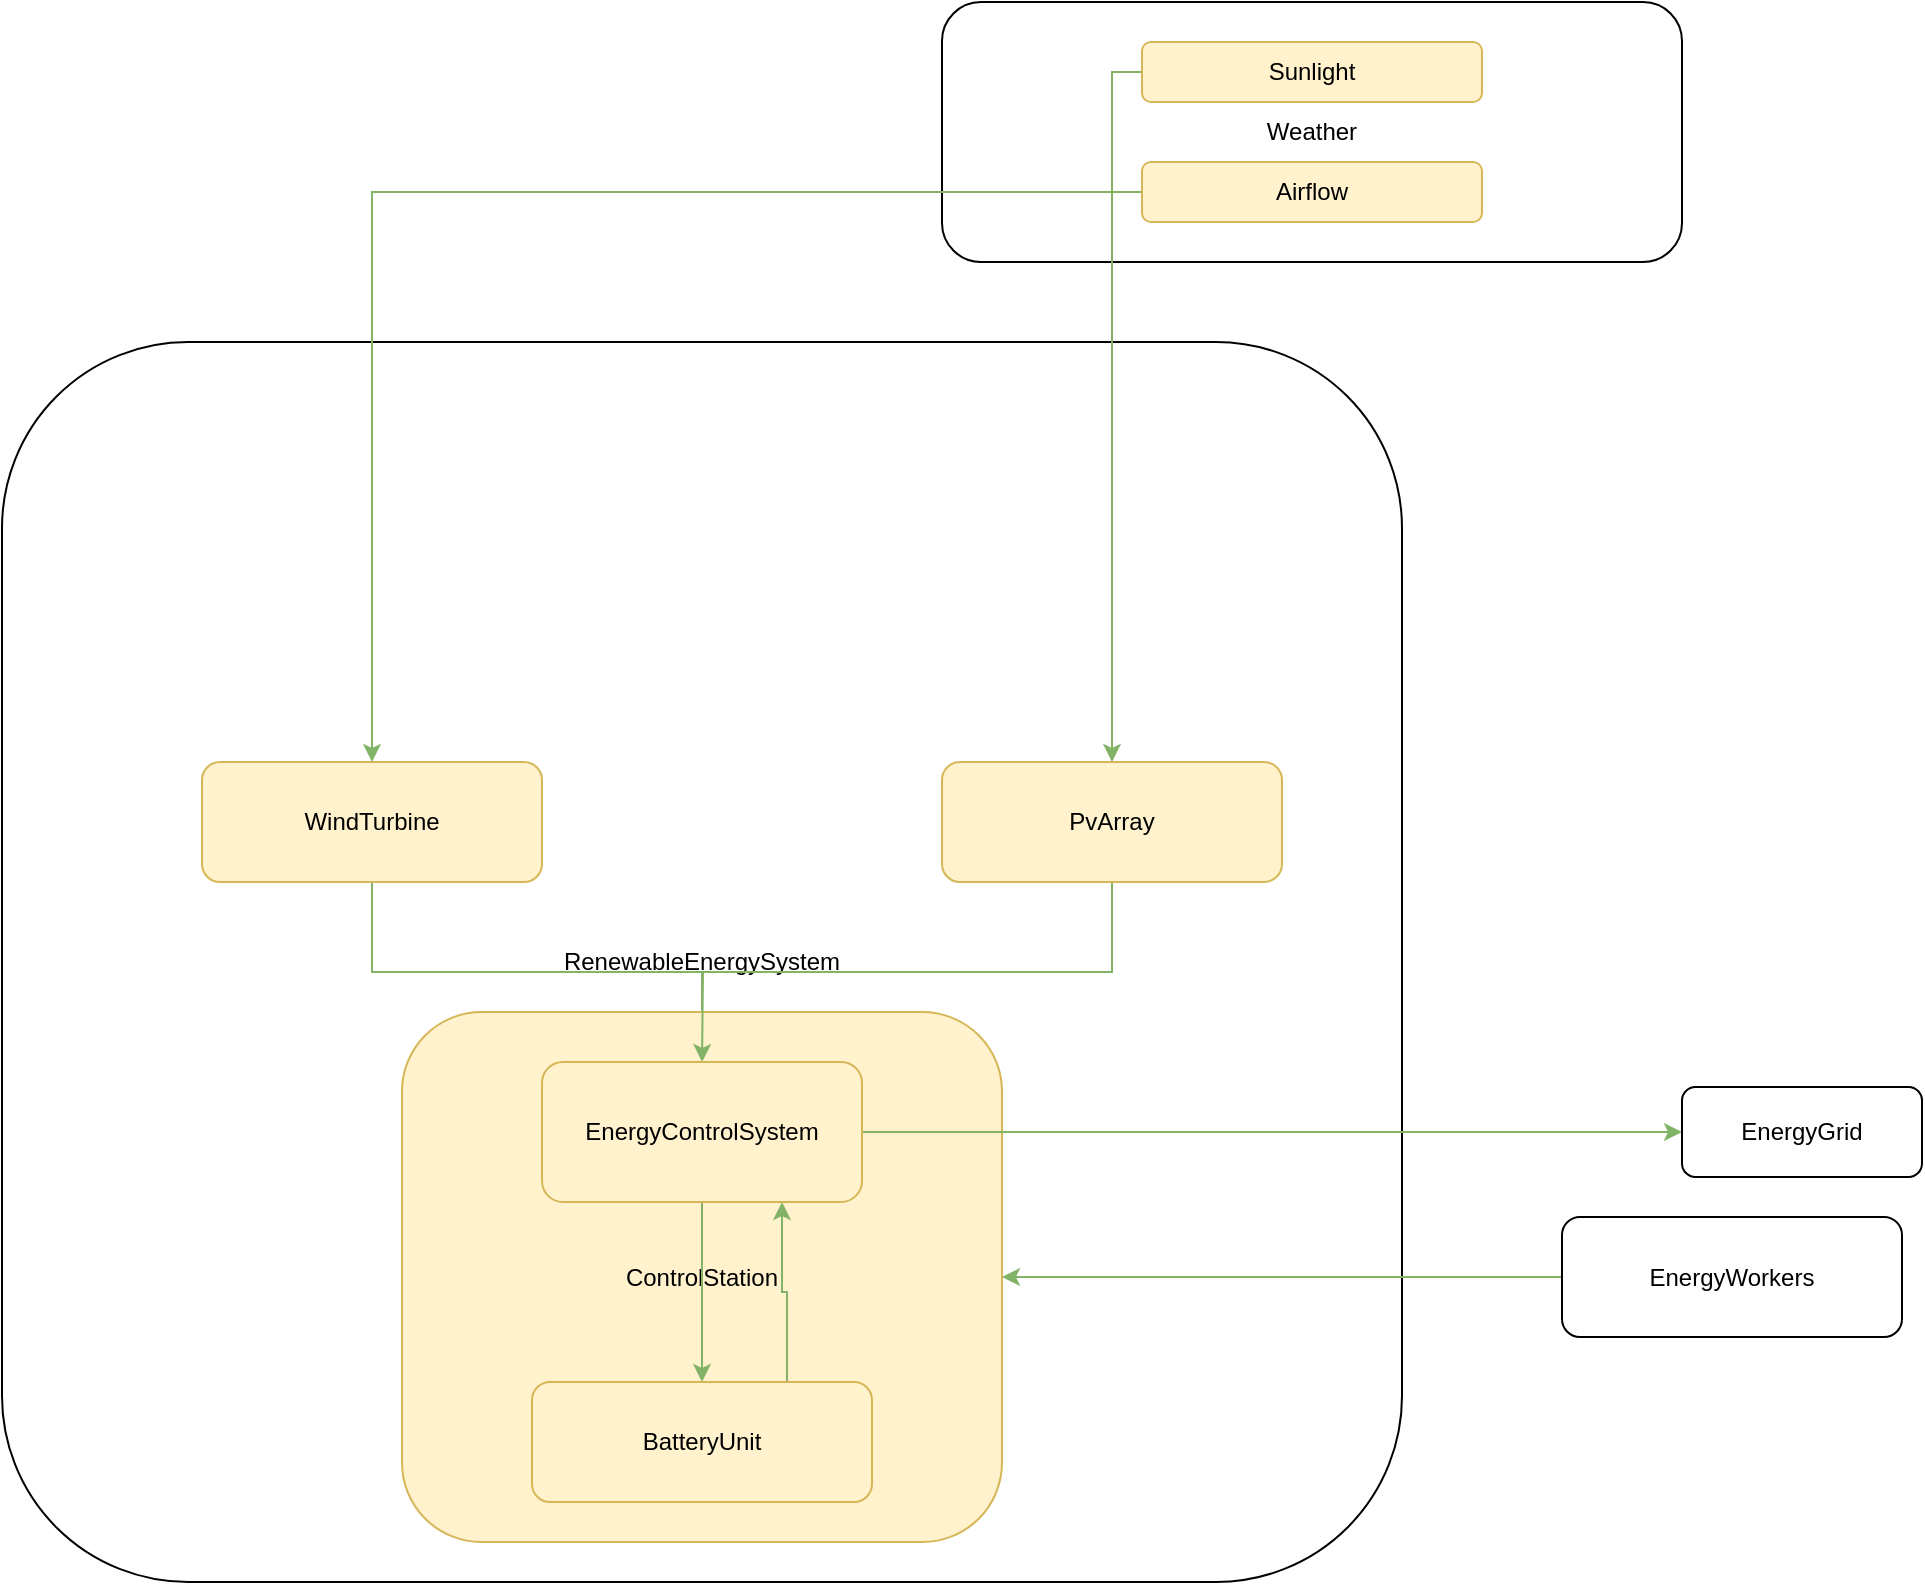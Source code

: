 <mxfile version="21.2.8" type="device">
  <diagram name="Page-1" id="8X54P3HSwJ-6q8zI583D">
    <mxGraphModel dx="2311" dy="887" grid="1" gridSize="10" guides="1" tooltips="1" connect="1" arrows="1" fold="1" page="1" pageScale="1" pageWidth="827" pageHeight="1169" math="0" shadow="0">
      <root>
        <mxCell id="0" />
        <mxCell id="1" parent="0" />
        <mxCell id="wvlKrmA-VmAKFRSAwAzV-1" value="RenewableEnergySystem" style="rounded=1;whiteSpace=wrap;html=1;" parent="1" vertex="1">
          <mxGeometry x="-110" y="250" width="700" height="620" as="geometry" />
        </mxCell>
        <mxCell id="wvlKrmA-VmAKFRSAwAzV-17" style="edgeStyle=orthogonalEdgeStyle;rounded=0;orthogonalLoop=1;jettySize=auto;html=1;exitX=0.5;exitY=1;exitDx=0;exitDy=0;fillColor=#d5e8d4;strokeColor=#82b366;" parent="1" source="wvlKrmA-VmAKFRSAwAzV-2" target="wvlKrmA-VmAKFRSAwAzV-4" edge="1">
          <mxGeometry relative="1" as="geometry" />
        </mxCell>
        <mxCell id="wvlKrmA-VmAKFRSAwAzV-2" value="PvArray" style="rounded=1;whiteSpace=wrap;html=1;fillColor=#fff2cc;strokeColor=#d6b656;" parent="1" vertex="1">
          <mxGeometry x="360" y="460" width="170" height="60" as="geometry" />
        </mxCell>
        <mxCell id="wvlKrmA-VmAKFRSAwAzV-6" value="ControlStation" style="rounded=1;whiteSpace=wrap;html=1;fillColor=#fff2cc;strokeColor=#d6b656;" parent="1" vertex="1">
          <mxGeometry x="90" y="585" width="300" height="265" as="geometry" />
        </mxCell>
        <mxCell id="wvlKrmA-VmAKFRSAwAzV-18" style="edgeStyle=orthogonalEdgeStyle;rounded=0;orthogonalLoop=1;jettySize=auto;html=1;exitX=0.5;exitY=1;exitDx=0;exitDy=0;fillColor=#d5e8d4;strokeColor=#82b366;" parent="1" source="wvlKrmA-VmAKFRSAwAzV-3" edge="1">
          <mxGeometry relative="1" as="geometry">
            <mxPoint x="240" y="610" as="targetPoint" />
          </mxGeometry>
        </mxCell>
        <mxCell id="wvlKrmA-VmAKFRSAwAzV-3" value="WindTurbine" style="rounded=1;whiteSpace=wrap;html=1;fillColor=#fff2cc;strokeColor=#d6b656;" parent="1" vertex="1">
          <mxGeometry x="-10" y="460" width="170" height="60" as="geometry" />
        </mxCell>
        <mxCell id="wvlKrmA-VmAKFRSAwAzV-19" style="edgeStyle=orthogonalEdgeStyle;rounded=0;orthogonalLoop=1;jettySize=auto;html=1;exitX=0.5;exitY=1;exitDx=0;exitDy=0;fillColor=#d5e8d4;strokeColor=#82b366;" parent="1" source="wvlKrmA-VmAKFRSAwAzV-4" target="wvlKrmA-VmAKFRSAwAzV-5" edge="1">
          <mxGeometry relative="1" as="geometry" />
        </mxCell>
        <mxCell id="wvlKrmA-VmAKFRSAwAzV-21" style="edgeStyle=orthogonalEdgeStyle;rounded=0;orthogonalLoop=1;jettySize=auto;html=1;exitX=1;exitY=0.5;exitDx=0;exitDy=0;fillColor=#d5e8d4;strokeColor=#82b366;" parent="1" source="wvlKrmA-VmAKFRSAwAzV-4" target="wvlKrmA-VmAKFRSAwAzV-22" edge="1">
          <mxGeometry relative="1" as="geometry">
            <mxPoint x="870" y="645" as="targetPoint" />
          </mxGeometry>
        </mxCell>
        <mxCell id="wvlKrmA-VmAKFRSAwAzV-4" value="EnergyControlSystem" style="rounded=1;whiteSpace=wrap;html=1;fillColor=#fff2cc;strokeColor=#d6b656;" parent="1" vertex="1">
          <mxGeometry x="160" y="610" width="160" height="70" as="geometry" />
        </mxCell>
        <mxCell id="wvlKrmA-VmAKFRSAwAzV-15" style="edgeStyle=orthogonalEdgeStyle;rounded=0;orthogonalLoop=1;jettySize=auto;html=1;exitX=0;exitY=0.5;exitDx=0;exitDy=0;entryX=1;entryY=0.5;entryDx=0;entryDy=0;fillColor=#d5e8d4;strokeColor=#82b366;" parent="1" source="wvlKrmA-VmAKFRSAwAzV-7" target="wvlKrmA-VmAKFRSAwAzV-6" edge="1">
          <mxGeometry relative="1" as="geometry" />
        </mxCell>
        <mxCell id="wvlKrmA-VmAKFRSAwAzV-7" value="EnergyWorkers" style="rounded=1;whiteSpace=wrap;html=1;" parent="1" vertex="1">
          <mxGeometry x="670" y="687.5" width="170" height="60" as="geometry" />
        </mxCell>
        <mxCell id="wvlKrmA-VmAKFRSAwAzV-8" value="Weather" style="rounded=1;whiteSpace=wrap;html=1;" parent="1" vertex="1">
          <mxGeometry x="360" y="80" width="370" height="130" as="geometry" />
        </mxCell>
        <mxCell id="wvlKrmA-VmAKFRSAwAzV-14" style="edgeStyle=orthogonalEdgeStyle;rounded=0;orthogonalLoop=1;jettySize=auto;html=1;entryX=0.5;entryY=0;entryDx=0;entryDy=0;fillColor=#d5e8d4;strokeColor=#82b366;" parent="1" source="wvlKrmA-VmAKFRSAwAzV-9" target="wvlKrmA-VmAKFRSAwAzV-3" edge="1">
          <mxGeometry relative="1" as="geometry" />
        </mxCell>
        <mxCell id="wvlKrmA-VmAKFRSAwAzV-9" value="Airflow" style="rounded=1;whiteSpace=wrap;html=1;fillColor=#fff2cc;strokeColor=#d6b656;" parent="1" vertex="1">
          <mxGeometry x="460" y="160" width="170" height="30" as="geometry" />
        </mxCell>
        <mxCell id="wvlKrmA-VmAKFRSAwAzV-13" style="edgeStyle=orthogonalEdgeStyle;rounded=0;orthogonalLoop=1;jettySize=auto;html=1;fillColor=#d5e8d4;strokeColor=#82b366;" parent="1" source="wvlKrmA-VmAKFRSAwAzV-10" target="wvlKrmA-VmAKFRSAwAzV-2" edge="1">
          <mxGeometry relative="1" as="geometry">
            <Array as="points">
              <mxPoint x="445" y="115" />
            </Array>
          </mxGeometry>
        </mxCell>
        <mxCell id="wvlKrmA-VmAKFRSAwAzV-10" value="Sunlight" style="rounded=1;whiteSpace=wrap;html=1;fillColor=#fff2cc;strokeColor=#d6b656;" parent="1" vertex="1">
          <mxGeometry x="460" y="100" width="170" height="30" as="geometry" />
        </mxCell>
        <mxCell id="wvlKrmA-VmAKFRSAwAzV-20" style="edgeStyle=orthogonalEdgeStyle;rounded=0;orthogonalLoop=1;jettySize=auto;html=1;exitX=0.75;exitY=0;exitDx=0;exitDy=0;entryX=0.75;entryY=1;entryDx=0;entryDy=0;fillColor=#d5e8d4;strokeColor=#82b366;" parent="1" source="wvlKrmA-VmAKFRSAwAzV-5" target="wvlKrmA-VmAKFRSAwAzV-4" edge="1">
          <mxGeometry relative="1" as="geometry" />
        </mxCell>
        <mxCell id="wvlKrmA-VmAKFRSAwAzV-5" value="BatteryUnit" style="rounded=1;whiteSpace=wrap;html=1;fillColor=#fff2cc;strokeColor=#d6b656;" parent="1" vertex="1">
          <mxGeometry x="155" y="770" width="170" height="60" as="geometry" />
        </mxCell>
        <mxCell id="wvlKrmA-VmAKFRSAwAzV-22" value="EnergyGrid" style="rounded=1;whiteSpace=wrap;html=1;" parent="1" vertex="1">
          <mxGeometry x="730" y="622.5" width="120" height="45" as="geometry" />
        </mxCell>
      </root>
    </mxGraphModel>
  </diagram>
</mxfile>
